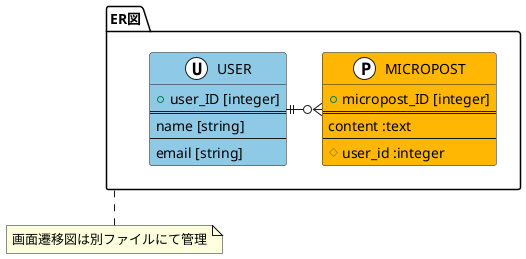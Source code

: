 @startuml
!define MAIN_ENTITY #8ecae6
!define MAIN_ENTITY_2 #ffb703

!define MASTER_MARK_COLOR FFF

package "ER図" as er {
    entity "USER" as user <<U,MASTER_MARK_COLOR>> MAIN_ENTITY {
        + user_ID [integer]
        ==
        name [string]
        --
        email [string]
    }

    entity "MICROPOST"  as post <<P,MASTER_MARK_COLOR>> MAIN_ENTITY_2{
        + micropost_ID [integer]
        ==
        content :text
        --
        # user_id :integer
    }
}
user  ||-ri-o{  post
note bottom of er :画面遷移図は別ファイルにて管理
@enduml

